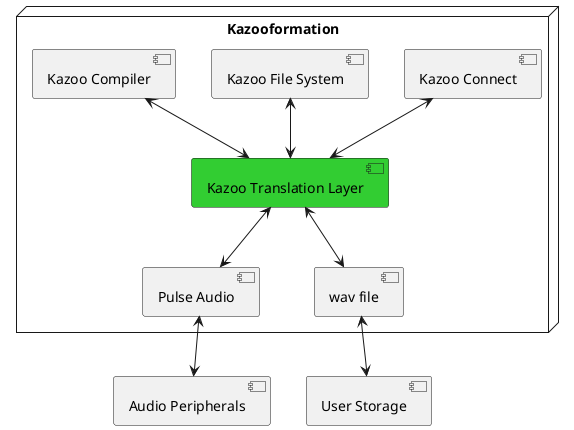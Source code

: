@startuml

node Kazooformation {
  component "Kazoo Connect" as kc
  component "Kazoo File System" as kfs
  component "Kazoo Compiler" as kazoo_compiler

  component "Kazoo Translation Layer" as ktl #LimeGreen

  component "Pulse Audio" as pa
  component "wav file" as wav
}

component "Audio Peripherals" as ap
component "User Storage" as us


kc <--> ktl
kfs <--> ktl
kazoo_compiler <--> ktl

ktl <--> pa
ktl <--> wav

pa <--> ap
wav <--> us

@enduml